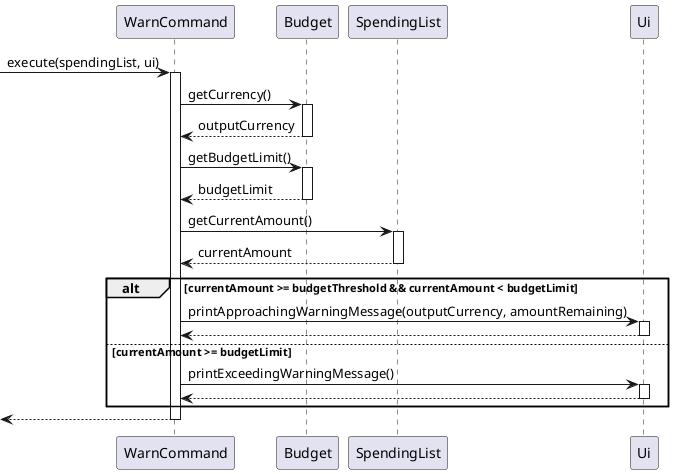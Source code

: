 @startuml
->WarnCommand:execute(spendingList, ui)
activate WarnCommand
WarnCommand->Budget:getCurrency()
activate Budget
Budget-->WarnCommand:outputCurrency
deactivate Budget
WarnCommand->Budget:getBudgetLimit()
activate Budget
Budget-->WarnCommand:budgetLimit
deactivate Budget
WarnCommand->SpendingList:getCurrentAmount()
activate SpendingList
SpendingList-->WarnCommand:currentAmount
deactivate SpendingList
alt currentAmount >= budgetThreshold && currentAmount < budgetLimit
WarnCommand->Ui:printApproachingWarningMessage(outputCurrency, amountRemaining)
activate Ui
Ui-->WarnCommand
deactivate Ui
else currentAmount >= budgetLimit
WarnCommand->Ui:printExceedingWarningMessage()
activate Ui
Ui-->WarnCommand
deactivate Ui
end
<--WarnCommand
deactivate WarnCommand
@enduml